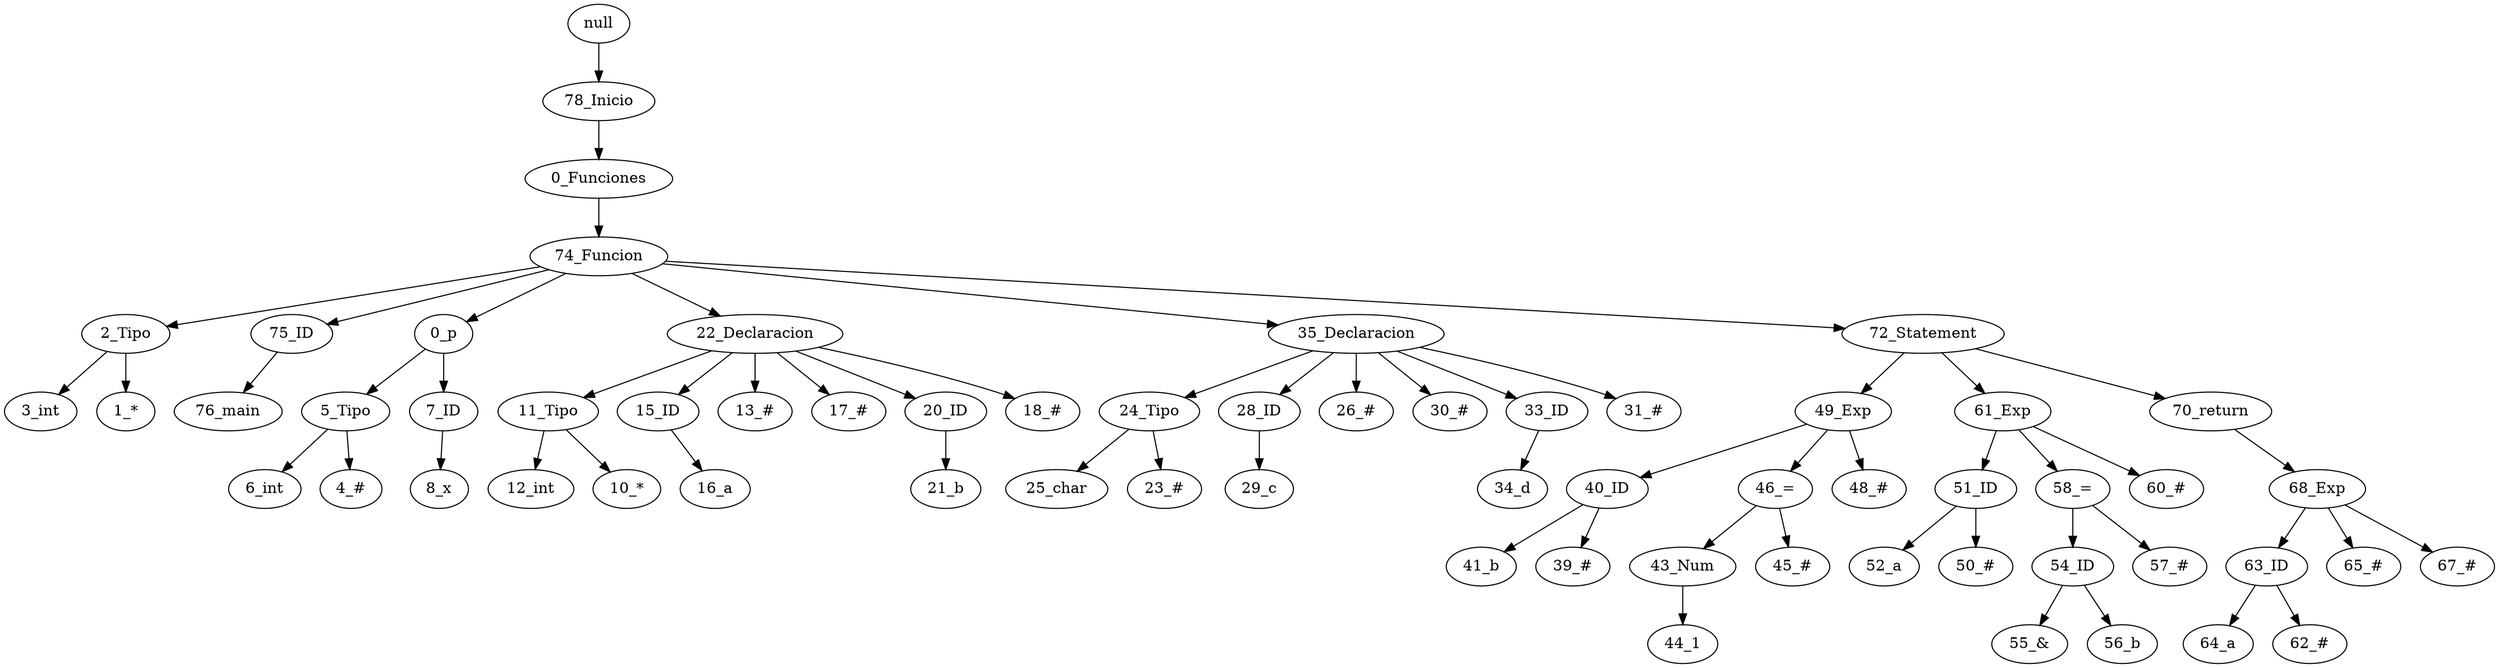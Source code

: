 digraph {
"null" -> "78_Inicio";
"78_Inicio" -> "0_Funciones";
"0_Funciones" -> "74_Funcion";
"74_Funcion" -> "2_Tipo";
"2_Tipo" -> "3_int";
"2_Tipo" -> "1_*";
"74_Funcion" -> "75_ID";
"75_ID" -> "76_main";
"74_Funcion" -> "0_p";
"0_p" -> "5_Tipo";
"5_Tipo" -> "6_int";
"5_Tipo" -> "4_#";
"0_p" -> "7_ID";
"7_ID" -> "8_x";
"74_Funcion" -> "22_Declaracion";
"22_Declaracion" -> "11_Tipo";
"11_Tipo" -> "12_int";
"11_Tipo" -> "10_*";
"22_Declaracion" -> "15_ID";
"15_ID" -> "16_a";
"22_Declaracion" -> "13_#";
"22_Declaracion" -> "17_#";
"22_Declaracion" -> "20_ID";
"20_ID" -> "21_b";
"22_Declaracion" -> "18_#";
"74_Funcion" -> "35_Declaracion";
"35_Declaracion" -> "24_Tipo";
"24_Tipo" -> "25_char";
"24_Tipo" -> "23_#";
"35_Declaracion" -> "28_ID";
"28_ID" -> "29_c";
"35_Declaracion" -> "26_#";
"35_Declaracion" -> "30_#";
"35_Declaracion" -> "33_ID";
"33_ID" -> "34_d";
"35_Declaracion" -> "31_#";
"74_Funcion" -> "72_Statement";
"72_Statement" -> "49_Exp";
"49_Exp" -> "40_ID";
"40_ID" -> "41_b";
"40_ID" -> "39_#";
"49_Exp" -> "46_=";
"46_=" -> "43_Num";
"43_Num" -> "44_1";
"46_=" -> "45_#";
"49_Exp" -> "48_#";
"72_Statement" -> "61_Exp";
"61_Exp" -> "51_ID";
"51_ID" -> "52_a";
"51_ID" -> "50_#";
"61_Exp" -> "58_=";
"58_=" -> "54_ID";
"54_ID" -> "55_&";
"54_ID" -> "56_b";
"58_=" -> "57_#";
"61_Exp" -> "60_#";
"72_Statement" -> "70_return";
"70_return" -> "68_Exp";
"68_Exp" -> "63_ID";
"63_ID" -> "64_a";
"63_ID" -> "62_#";
"68_Exp" -> "65_#";
"68_Exp" -> "67_#";
}